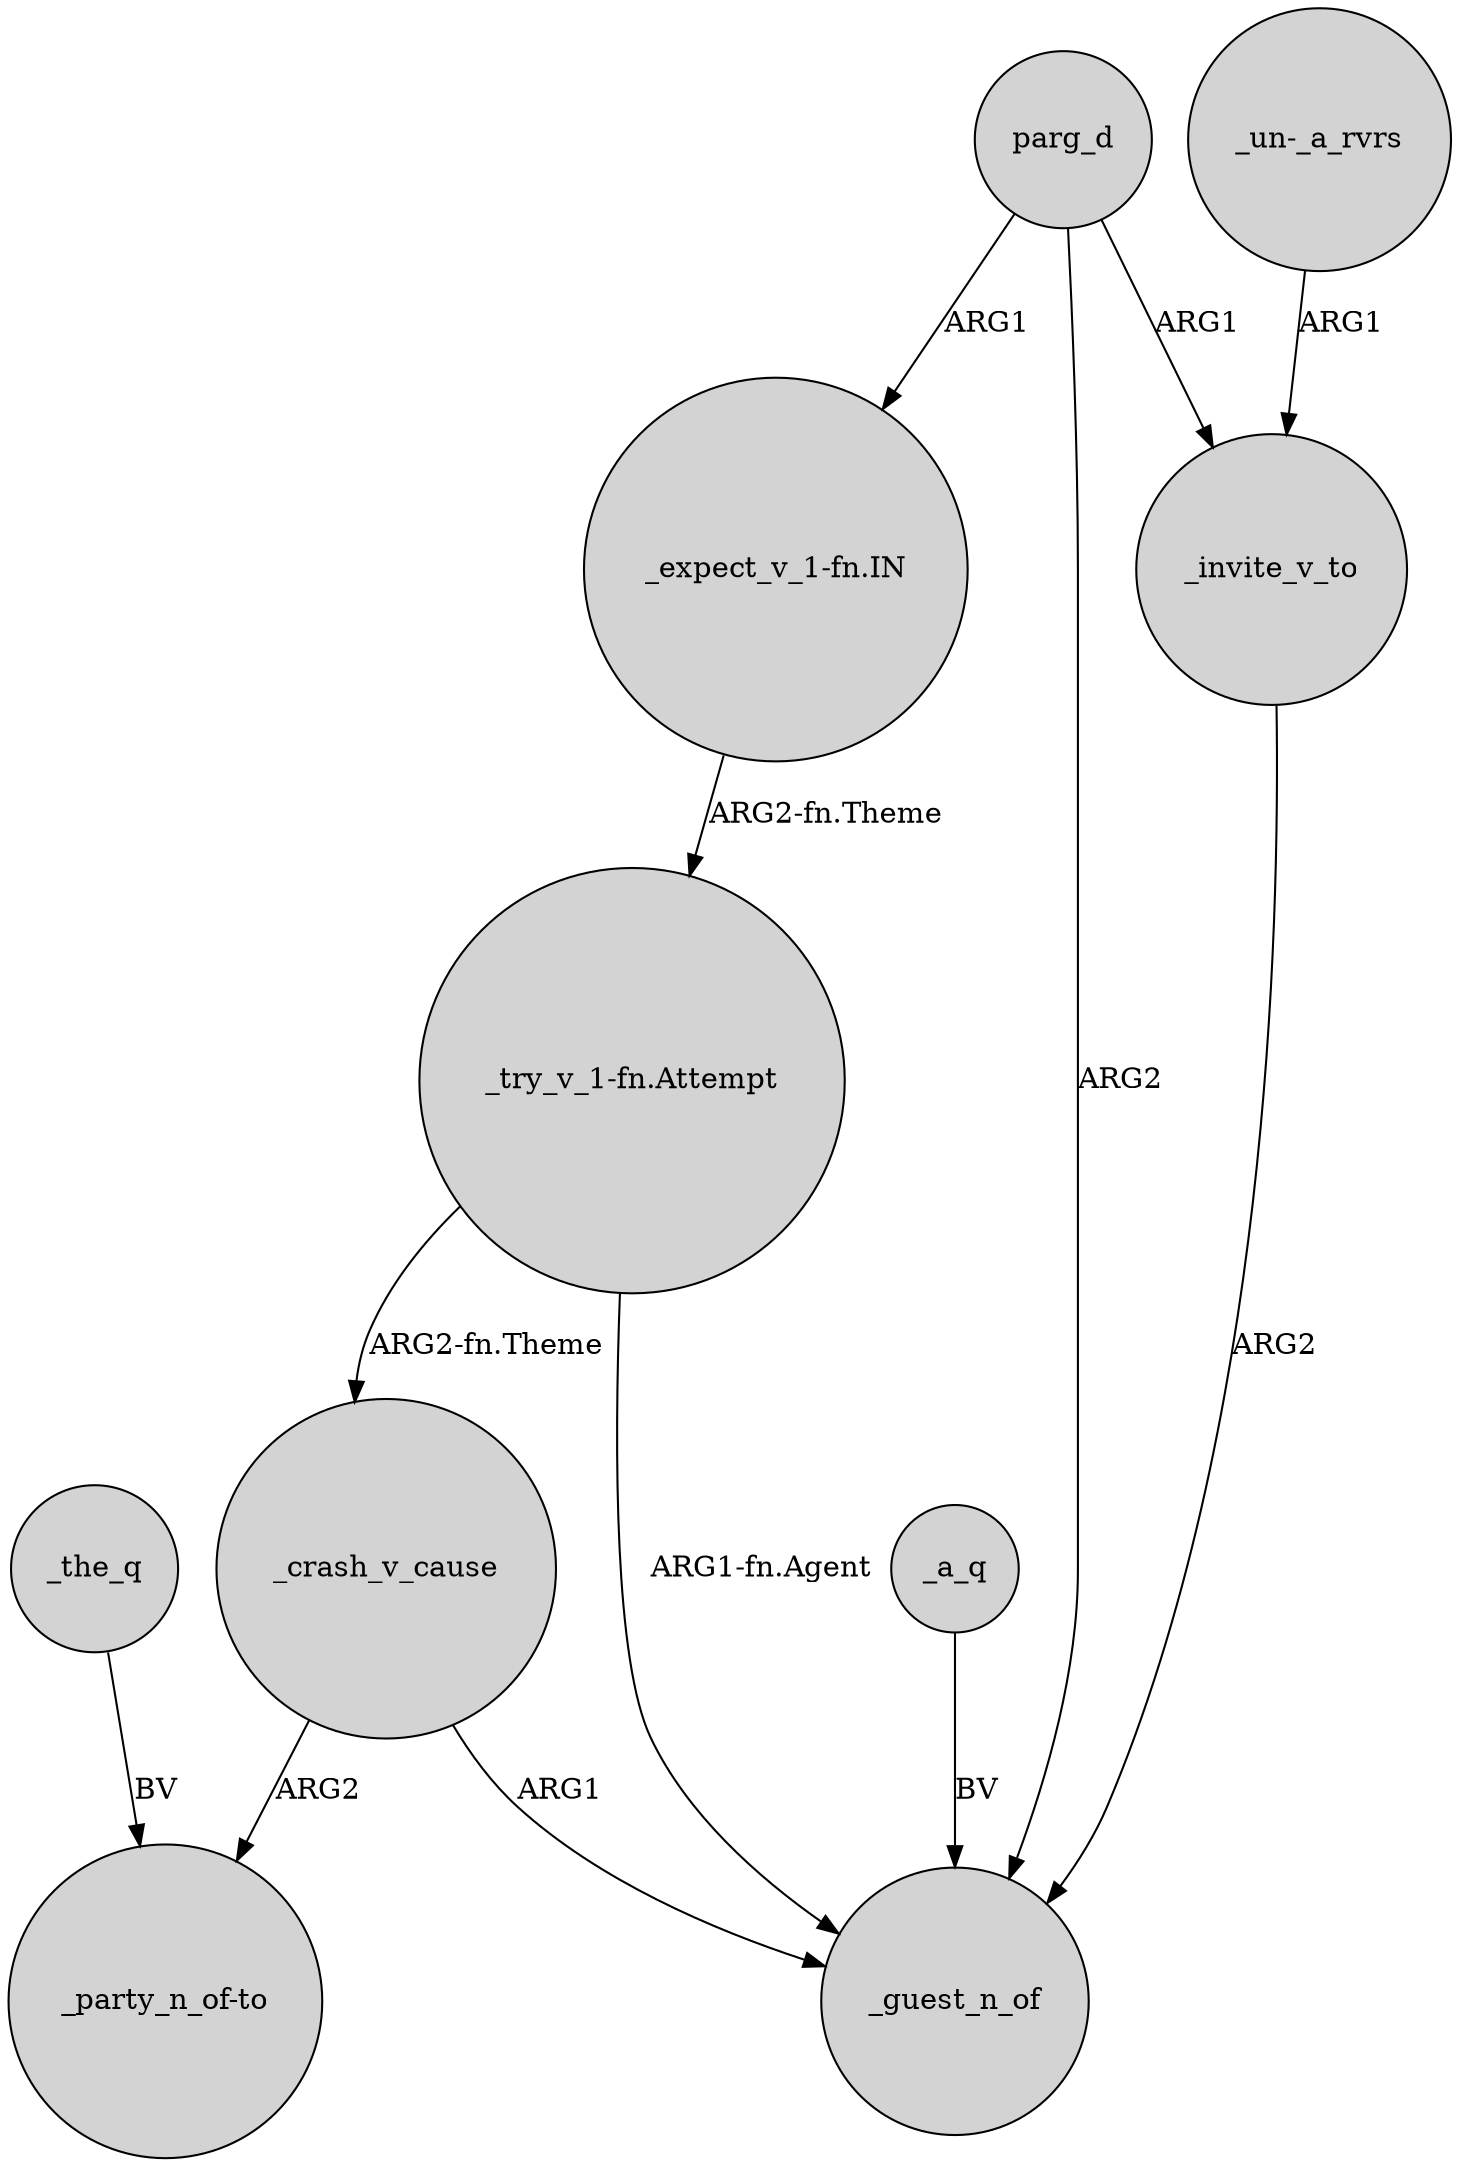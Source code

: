 digraph {
	node [shape=circle style=filled]
	_crash_v_cause -> "_party_n_of-to" [label=ARG2]
	"_try_v_1-fn.Attempt" -> _guest_n_of [label="ARG1-fn.Agent"]
	"_expect_v_1-fn.IN" -> "_try_v_1-fn.Attempt" [label="ARG2-fn.Theme"]
	"_try_v_1-fn.Attempt" -> _crash_v_cause [label="ARG2-fn.Theme"]
	_crash_v_cause -> _guest_n_of [label=ARG1]
	parg_d -> _invite_v_to [label=ARG1]
	_invite_v_to -> _guest_n_of [label=ARG2]
	_a_q -> _guest_n_of [label=BV]
	parg_d -> _guest_n_of [label=ARG2]
	"_un-_a_rvrs" -> _invite_v_to [label=ARG1]
	parg_d -> "_expect_v_1-fn.IN" [label=ARG1]
	_the_q -> "_party_n_of-to" [label=BV]
}
